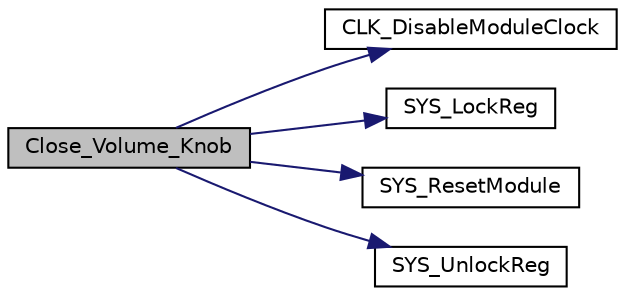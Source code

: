 digraph "Close_Volume_Knob"
{
 // LATEX_PDF_SIZE
  edge [fontname="Helvetica",fontsize="10",labelfontname="Helvetica",labelfontsize="10"];
  node [fontname="Helvetica",fontsize="10",shape=record];
  rankdir="LR";
  Node1 [label="Close_Volume_Knob",height=0.2,width=0.4,color="black", fillcolor="grey75", style="filled", fontcolor="black",tooltip=" "];
  Node1 -> Node2 [color="midnightblue",fontsize="10",style="solid",fontname="Helvetica"];
  Node2 [label="CLK_DisableModuleClock",height=0.2,width=0.4,color="black", fillcolor="white", style="filled",URL="$d7/d42/group___n_a_n_o100___c_l_k___e_x_p_o_r_t_e_d___f_u_n_c_t_i_o_n_s.html#ga58ebca80b6dad0a35cbabc28cf910506",tooltip="This function disable module clock."];
  Node1 -> Node3 [color="midnightblue",fontsize="10",style="solid",fontname="Helvetica"];
  Node3 [label="SYS_LockReg",height=0.2,width=0.4,color="black", fillcolor="white", style="filled",URL="$d6/d7a/group___n_a_n_o100___s_y_s___e_x_p_o_r_t_e_d___f_u_n_c_t_i_o_n_s.html#ga2515be1570613d2643ee1a4462e43bab",tooltip="Enable register write-protection function."];
  Node1 -> Node4 [color="midnightblue",fontsize="10",style="solid",fontname="Helvetica"];
  Node4 [label="SYS_ResetModule",height=0.2,width=0.4,color="black", fillcolor="white", style="filled",URL="$d6/d7a/group___n_a_n_o100___s_y_s___e_x_p_o_r_t_e_d___f_u_n_c_t_i_o_n_s.html#ga9e848b58c75cca02dc03ad1b90383a87",tooltip="This function reset selected modules."];
  Node1 -> Node5 [color="midnightblue",fontsize="10",style="solid",fontname="Helvetica"];
  Node5 [label="SYS_UnlockReg",height=0.2,width=0.4,color="black", fillcolor="white", style="filled",URL="$d6/d7a/group___n_a_n_o100___s_y_s___e_x_p_o_r_t_e_d___f_u_n_c_t_i_o_n_s.html#gadb5721a36bae271ec23eac8e37d87cc3",tooltip="Disable register write-protection function."];
}
